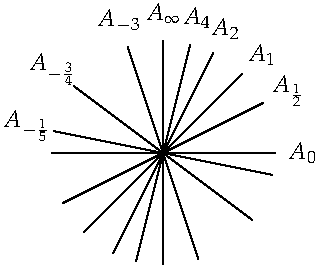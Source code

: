 settings.tex="pdflatex";

texpreamble("\usepackage{amsmath}
\usepackage{amsthm,amssymb}
\usepackage{mathpazo}
\usepackage[svgnames]{xcolor}
");
import graph;

size(160);

void linep(real n){
			draw(-dir(aTan(n))--dir(aTan(n)));
			label("$A_{" + string(n) + "}$", 1.25*dir(aTan(n)));
			}
			
void linen(real n){
			draw(-dir(aTan(n))--dir(aTan(n)));
			label("$A_{" + string(n) + "}$", -1.25*dir(aTan(n)));
			}

linep(1);
linep(2);
linep(4);
//linep(1/2);
linen(-3);
//linen(-3/4);
//linen(-1/5);
linep(0);

draw(-dir(90)--dir(90));
label("$A_\infty$", 1.25*dir(90));

draw(-dir(aTan(0.5))--dir(aTan(0.5)));
label("$A_{\frac 12}$", 1.25*dir(aTan(0.5)));

draw(-dir(aTan(-0.75))--dir(aTan(-0.75)));
label("$A_{-\frac 34}$", -1.25*dir(aTan(-0.75)));
			
draw(-dir(aTan(-0.2))--dir(aTan(-0.2)));
label("$A_{-\frac 15}$", -1.25*dir(aTan(-0.2)));


